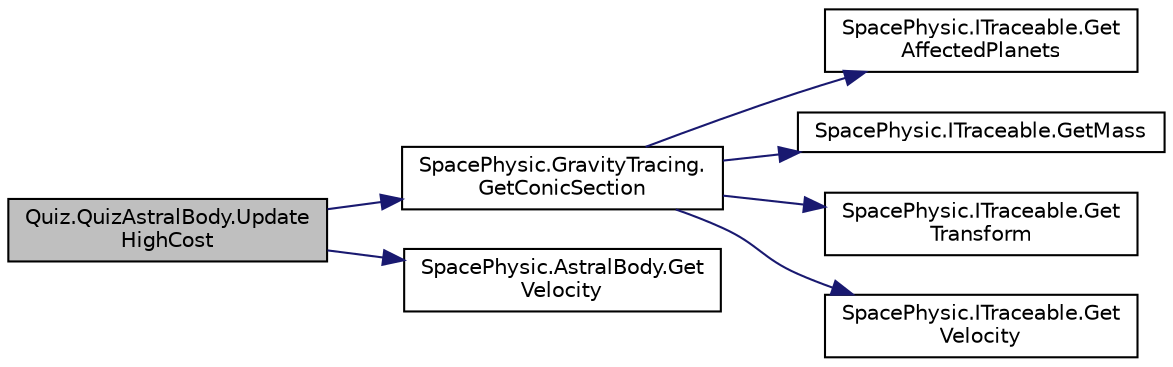 digraph "Quiz.QuizAstralBody.UpdateHighCost"
{
 // INTERACTIVE_SVG=YES
 // LATEX_PDF_SIZE
  edge [fontname="Helvetica",fontsize="10",labelfontname="Helvetica",labelfontsize="10"];
  node [fontname="Helvetica",fontsize="10",shape=record];
  rankdir="LR";
  Node1 [label="Quiz.QuizAstralBody.Update\lHighCost",height=0.2,width=0.4,color="black", fillcolor="grey75", style="filled", fontcolor="black",tooltip="更新独立天体数据"];
  Node1 -> Node2 [color="midnightblue",fontsize="10",style="solid",fontname="Helvetica"];
  Node2 [label="SpacePhysic.GravityTracing.\lGetConicSection",height=0.2,width=0.4,color="black", fillcolor="white", style="filled",URL="$class_space_physic_1_1_gravity_tracing.html#a02741a5f2ab9b583440a9ebba2e2d685",tooltip="获取轨道圆锥曲线"];
  Node2 -> Node3 [color="midnightblue",fontsize="10",style="solid",fontname="Helvetica"];
  Node3 [label="SpacePhysic.ITraceable.Get\lAffectedPlanets",height=0.2,width=0.4,color="black", fillcolor="white", style="filled",URL="$interface_space_physic_1_1_i_traceable.html#af984b78fd839b5b3d34758ca05353213",tooltip=" "];
  Node2 -> Node4 [color="midnightblue",fontsize="10",style="solid",fontname="Helvetica"];
  Node4 [label="SpacePhysic.ITraceable.GetMass",height=0.2,width=0.4,color="black", fillcolor="white", style="filled",URL="$interface_space_physic_1_1_i_traceable.html#a7a61c09595bedc638b0268d8277e8873",tooltip=" "];
  Node2 -> Node5 [color="midnightblue",fontsize="10",style="solid",fontname="Helvetica"];
  Node5 [label="SpacePhysic.ITraceable.Get\lTransform",height=0.2,width=0.4,color="black", fillcolor="white", style="filled",URL="$interface_space_physic_1_1_i_traceable.html#a53c8890effec964fa2245908e79016c4",tooltip=" "];
  Node2 -> Node6 [color="midnightblue",fontsize="10",style="solid",fontname="Helvetica"];
  Node6 [label="SpacePhysic.ITraceable.Get\lVelocity",height=0.2,width=0.4,color="black", fillcolor="white", style="filled",URL="$interface_space_physic_1_1_i_traceable.html#a8c908476fbe6acf4aaf2e7594537dddb",tooltip=" "];
  Node1 -> Node7 [color="midnightblue",fontsize="10",style="solid",fontname="Helvetica"];
  Node7 [label="SpacePhysic.AstralBody.Get\lVelocity",height=0.2,width=0.4,color="black", fillcolor="white", style="filled",URL="$class_space_physic_1_1_astral_body.html#a49a47294cf00916a50c42a62cda119f0",tooltip=" "];
}
